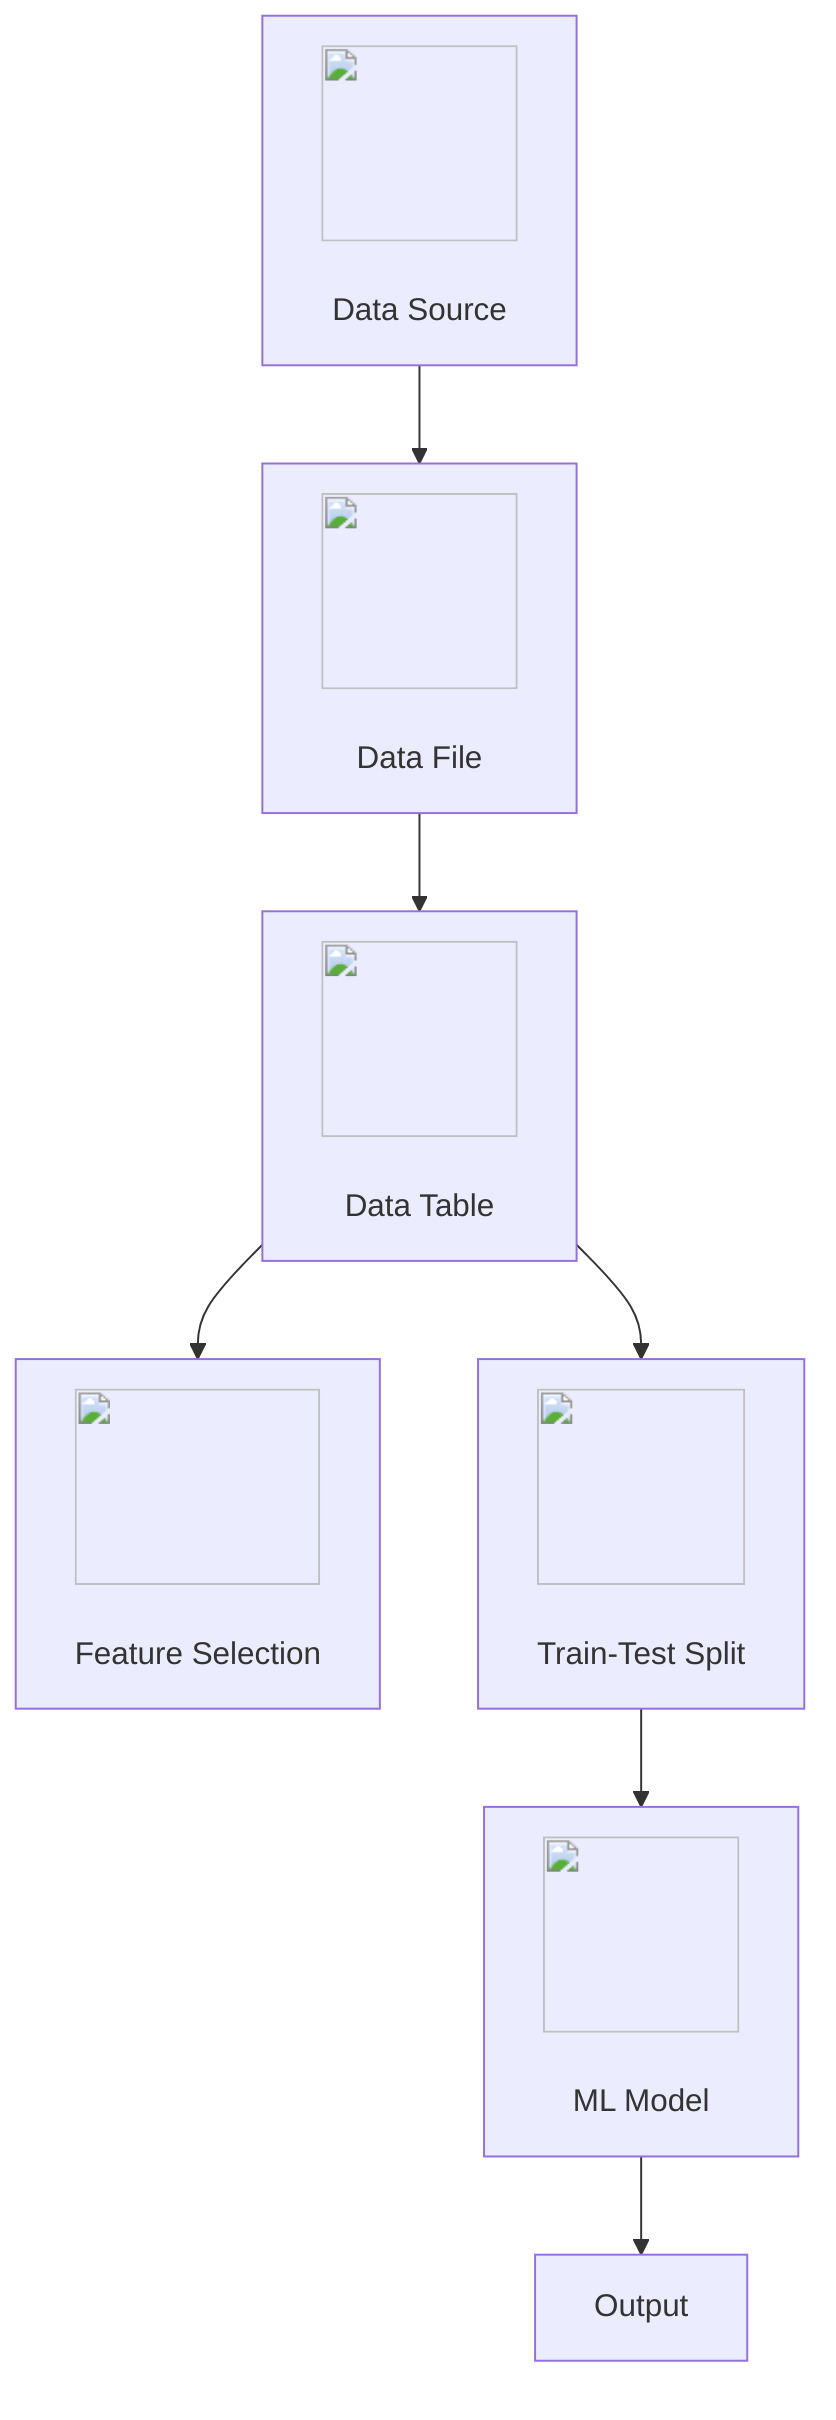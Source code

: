 graph TD;
A["<img src='icons/database.svg' width=100 height=100/> <br/> Data Source"] --> B["<img src='icons/file.svg' width=100 height=100/> <br/> Data File"];
B --> C["<img src='icons/table.svg' width=100 height=100/> <br/> Data Table"];
C --> D["<img src='icons/column_split.svg' width=100 height=100/> <br/> Feature Selection"];
C --> E["<img src='icons/row_split.svg' width=100 height=100/> <br/> Train-Test Split"];
E --> F["<img src='icons/brain.svg' width=100 height=100/> <br/> ML Model" ];
F --> G["Output"];